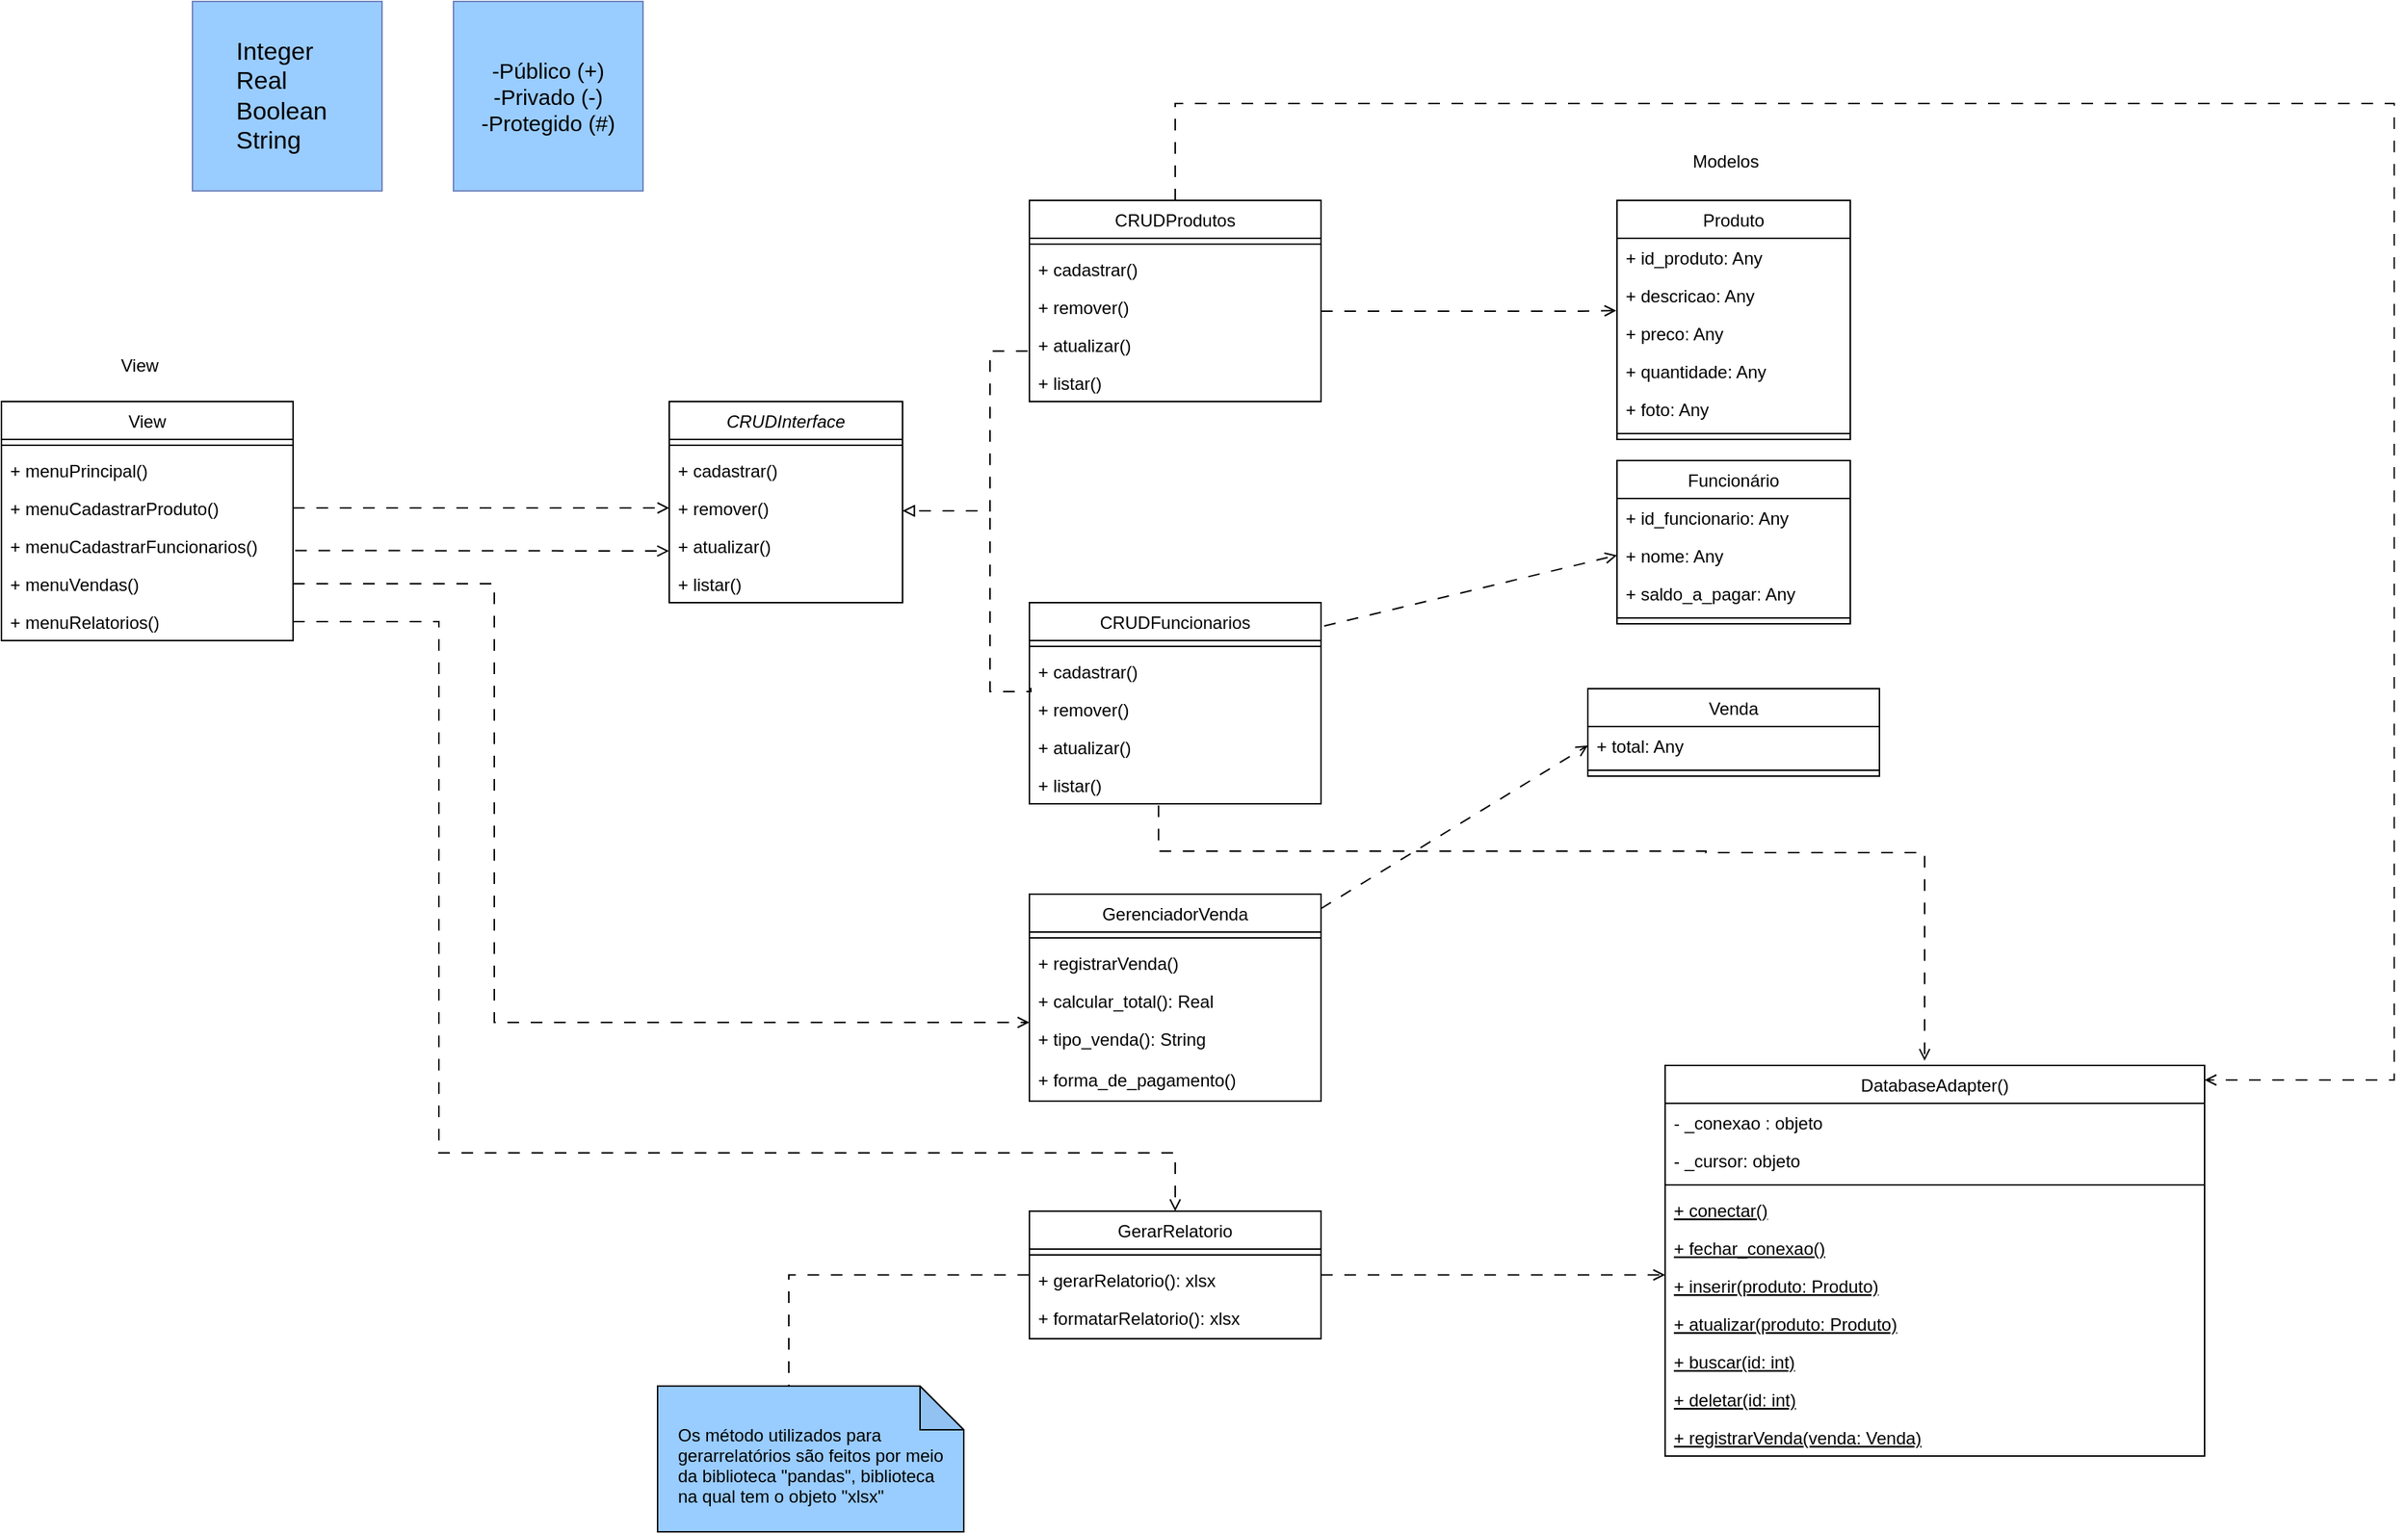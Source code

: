 <mxfile version="25.0.1">
  <diagram id="C5RBs43oDa-KdzZeNtuy" name="Page-1">
    <mxGraphModel dx="1214" dy="1476" grid="1" gridSize="10" guides="1" tooltips="1" connect="1" arrows="1" fold="1" page="1" pageScale="1" pageWidth="827" pageHeight="1169" background="#ffffff" math="0" shadow="0">
      <root>
        <mxCell id="WIyWlLk6GJQsqaUBKTNV-0" />
        <mxCell id="WIyWlLk6GJQsqaUBKTNV-1" parent="WIyWlLk6GJQsqaUBKTNV-0" />
        <mxCell id="_I3wtdHXXXUd3-tB5gvO-50" value="" style="whiteSpace=wrap;html=1;aspect=fixed;fillColor=#99CCFF;strokeColor=#6F83BE;" parent="WIyWlLk6GJQsqaUBKTNV-1" vertex="1">
          <mxGeometry x="2130" y="280" width="130" height="130" as="geometry" />
        </mxCell>
        <mxCell id="_I3wtdHXXXUd3-tB5gvO-51" value="&lt;font style=&quot;font-size: 17px;&quot;&gt;Integer&lt;/font&gt;&lt;div&gt;&lt;font style=&quot;font-size: 17px;&quot;&gt;Real&lt;/font&gt;&lt;/div&gt;&lt;div&gt;&lt;font style=&quot;font-size: 17px;&quot;&gt;Boolean&lt;/font&gt;&lt;/div&gt;&lt;div&gt;&lt;font style=&quot;font-size: 17px;&quot;&gt;String&lt;/font&gt;&lt;/div&gt;" style="text;html=1;align=left;verticalAlign=middle;whiteSpace=wrap;rounded=0;" parent="WIyWlLk6GJQsqaUBKTNV-1" vertex="1">
          <mxGeometry x="2157.5" y="315" width="75" height="60" as="geometry" />
        </mxCell>
        <mxCell id="_I3wtdHXXXUd3-tB5gvO-61" value="" style="whiteSpace=wrap;html=1;aspect=fixed;fillColor=#99CCFF;strokeColor=#6f83be;" parent="WIyWlLk6GJQsqaUBKTNV-1" vertex="1">
          <mxGeometry x="2309" y="280" width="130" height="130" as="geometry" />
        </mxCell>
        <mxCell id="_I3wtdHXXXUd3-tB5gvO-62" value="&lt;font style=&quot;font-size: 15px;&quot;&gt;-Público (+)&lt;br&gt;-Privado (-)&lt;br&gt;-Protegido (#)&lt;/font&gt;" style="text;html=1;align=center;verticalAlign=middle;whiteSpace=wrap;rounded=0;" parent="WIyWlLk6GJQsqaUBKTNV-1" vertex="1">
          <mxGeometry x="2327" y="305" width="94" height="80" as="geometry" />
        </mxCell>
        <mxCell id="zy6kFEmhI4igUQKufuiE-0" value="Produto" style="swimlane;fontStyle=0;align=center;verticalAlign=top;childLayout=stackLayout;horizontal=1;startSize=26;horizontalStack=0;resizeParent=1;resizeLast=0;collapsible=1;marginBottom=0;rounded=0;shadow=0;strokeWidth=1;" parent="WIyWlLk6GJQsqaUBKTNV-1" vertex="1">
          <mxGeometry x="3107" y="416.5" width="160" height="164" as="geometry">
            <mxRectangle x="130" y="380" width="160" height="26" as="alternateBounds" />
          </mxGeometry>
        </mxCell>
        <mxCell id="zy6kFEmhI4igUQKufuiE-1" value="+ id_produto: Any" style="text;align=left;verticalAlign=top;spacingLeft=4;spacingRight=4;overflow=hidden;rotatable=0;points=[[0,0.5],[1,0.5]];portConstraint=eastwest;" parent="zy6kFEmhI4igUQKufuiE-0" vertex="1">
          <mxGeometry y="26" width="160" height="26" as="geometry" />
        </mxCell>
        <mxCell id="zy6kFEmhI4igUQKufuiE-2" value="+ descricao: Any" style="text;align=left;verticalAlign=top;spacingLeft=4;spacingRight=4;overflow=hidden;rotatable=0;points=[[0,0.5],[1,0.5]];portConstraint=eastwest;" parent="zy6kFEmhI4igUQKufuiE-0" vertex="1">
          <mxGeometry y="52" width="160" height="26" as="geometry" />
        </mxCell>
        <mxCell id="zy6kFEmhI4igUQKufuiE-3" value="+ preco: Any" style="text;align=left;verticalAlign=top;spacingLeft=4;spacingRight=4;overflow=hidden;rotatable=0;points=[[0,0.5],[1,0.5]];portConstraint=eastwest;" parent="zy6kFEmhI4igUQKufuiE-0" vertex="1">
          <mxGeometry y="78" width="160" height="26" as="geometry" />
        </mxCell>
        <mxCell id="zy6kFEmhI4igUQKufuiE-4" value="+ quantidade: Any" style="text;align=left;verticalAlign=top;spacingLeft=4;spacingRight=4;overflow=hidden;rotatable=0;points=[[0,0.5],[1,0.5]];portConstraint=eastwest;" parent="zy6kFEmhI4igUQKufuiE-0" vertex="1">
          <mxGeometry y="104" width="160" height="26" as="geometry" />
        </mxCell>
        <mxCell id="S7cXJ_CDG3G3nZu9S1j7-13" value="+ foto: Any" style="text;align=left;verticalAlign=top;spacingLeft=4;spacingRight=4;overflow=hidden;rotatable=0;points=[[0,0.5],[1,0.5]];portConstraint=eastwest;" parent="zy6kFEmhI4igUQKufuiE-0" vertex="1">
          <mxGeometry y="130" width="160" height="26" as="geometry" />
        </mxCell>
        <mxCell id="zy6kFEmhI4igUQKufuiE-5" value="" style="line;html=1;strokeWidth=1;align=left;verticalAlign=middle;spacingTop=-1;spacingLeft=3;spacingRight=3;rotatable=0;labelPosition=right;points=[];portConstraint=eastwest;" parent="zy6kFEmhI4igUQKufuiE-0" vertex="1">
          <mxGeometry y="156" width="160" height="8" as="geometry" />
        </mxCell>
        <mxCell id="zy6kFEmhI4igUQKufuiE-6" value="Funcionário" style="swimlane;fontStyle=0;align=center;verticalAlign=top;childLayout=stackLayout;horizontal=1;startSize=26;horizontalStack=0;resizeParent=1;resizeLast=0;collapsible=1;marginBottom=0;rounded=0;shadow=0;strokeWidth=1;" parent="WIyWlLk6GJQsqaUBKTNV-1" vertex="1">
          <mxGeometry x="3107" y="595" width="160" height="112" as="geometry">
            <mxRectangle x="130" y="380" width="160" height="26" as="alternateBounds" />
          </mxGeometry>
        </mxCell>
        <mxCell id="zy6kFEmhI4igUQKufuiE-7" value="+ id_funcionario: Any" style="text;align=left;verticalAlign=top;spacingLeft=4;spacingRight=4;overflow=hidden;rotatable=0;points=[[0,0.5],[1,0.5]];portConstraint=eastwest;" parent="zy6kFEmhI4igUQKufuiE-6" vertex="1">
          <mxGeometry y="26" width="160" height="26" as="geometry" />
        </mxCell>
        <mxCell id="zy6kFEmhI4igUQKufuiE-8" value="+ nome: Any" style="text;align=left;verticalAlign=top;spacingLeft=4;spacingRight=4;overflow=hidden;rotatable=0;points=[[0,0.5],[1,0.5]];portConstraint=eastwest;" parent="zy6kFEmhI4igUQKufuiE-6" vertex="1">
          <mxGeometry y="52" width="160" height="26" as="geometry" />
        </mxCell>
        <mxCell id="zy6kFEmhI4igUQKufuiE-9" value="+ saldo_a_pagar: Any" style="text;align=left;verticalAlign=top;spacingLeft=4;spacingRight=4;overflow=hidden;rotatable=0;points=[[0,0.5],[1,0.5]];portConstraint=eastwest;" parent="zy6kFEmhI4igUQKufuiE-6" vertex="1">
          <mxGeometry y="78" width="160" height="26" as="geometry" />
        </mxCell>
        <mxCell id="zy6kFEmhI4igUQKufuiE-10" value="" style="line;html=1;strokeWidth=1;align=left;verticalAlign=middle;spacingTop=-1;spacingLeft=3;spacingRight=3;rotatable=0;labelPosition=right;points=[];portConstraint=eastwest;" parent="zy6kFEmhI4igUQKufuiE-6" vertex="1">
          <mxGeometry y="104" width="160" height="8" as="geometry" />
        </mxCell>
        <mxCell id="zy6kFEmhI4igUQKufuiE-11" value="View" style="swimlane;fontStyle=0;align=center;verticalAlign=top;childLayout=stackLayout;horizontal=1;startSize=26;horizontalStack=0;resizeParent=1;resizeLast=0;collapsible=1;marginBottom=0;rounded=0;shadow=0;strokeWidth=1;" parent="WIyWlLk6GJQsqaUBKTNV-1" vertex="1">
          <mxGeometry x="1999" y="554.5" width="200" height="164" as="geometry">
            <mxRectangle x="340" y="380" width="170" height="26" as="alternateBounds" />
          </mxGeometry>
        </mxCell>
        <mxCell id="zy6kFEmhI4igUQKufuiE-12" value="" style="line;html=1;strokeWidth=1;align=left;verticalAlign=middle;spacingTop=-1;spacingLeft=3;spacingRight=3;rotatable=0;labelPosition=right;points=[];portConstraint=eastwest;" parent="zy6kFEmhI4igUQKufuiE-11" vertex="1">
          <mxGeometry y="26" width="200" height="8" as="geometry" />
        </mxCell>
        <mxCell id="zy6kFEmhI4igUQKufuiE-13" value="+ menuPrincipal()" style="text;align=left;verticalAlign=top;spacingLeft=4;spacingRight=4;overflow=hidden;rotatable=0;points=[[0,0.5],[1,0.5]];portConstraint=eastwest;" parent="zy6kFEmhI4igUQKufuiE-11" vertex="1">
          <mxGeometry y="34" width="200" height="26" as="geometry" />
        </mxCell>
        <mxCell id="zy6kFEmhI4igUQKufuiE-14" value="+ menuCadastrarProduto()" style="text;align=left;verticalAlign=top;spacingLeft=4;spacingRight=4;overflow=hidden;rotatable=0;points=[[0,0.5],[1,0.5]];portConstraint=eastwest;" parent="zy6kFEmhI4igUQKufuiE-11" vertex="1">
          <mxGeometry y="60" width="200" height="26" as="geometry" />
        </mxCell>
        <mxCell id="S7cXJ_CDG3G3nZu9S1j7-0" value="+ menuCadastrarFuncionarios()" style="text;align=left;verticalAlign=top;spacingLeft=4;spacingRight=4;overflow=hidden;rotatable=0;points=[[0,0.5],[1,0.5]];portConstraint=eastwest;" parent="zy6kFEmhI4igUQKufuiE-11" vertex="1">
          <mxGeometry y="86" width="200" height="26" as="geometry" />
        </mxCell>
        <mxCell id="zy6kFEmhI4igUQKufuiE-15" value="+ menuVendas()" style="text;align=left;verticalAlign=top;spacingLeft=4;spacingRight=4;overflow=hidden;rotatable=0;points=[[0,0.5],[1,0.5]];portConstraint=eastwest;" parent="zy6kFEmhI4igUQKufuiE-11" vertex="1">
          <mxGeometry y="112" width="200" height="26" as="geometry" />
        </mxCell>
        <mxCell id="zy6kFEmhI4igUQKufuiE-16" value="+ menuRelatorios()" style="text;align=left;verticalAlign=top;spacingLeft=4;spacingRight=4;overflow=hidden;rotatable=0;points=[[0,0.5],[1,0.5]];portConstraint=eastwest;" parent="zy6kFEmhI4igUQKufuiE-11" vertex="1">
          <mxGeometry y="138" width="200" height="26" as="geometry" />
        </mxCell>
        <mxCell id="zy6kFEmhI4igUQKufuiE-17" value="DatabaseAdapter()" style="swimlane;fontStyle=0;align=center;verticalAlign=top;childLayout=stackLayout;horizontal=1;startSize=26;horizontalStack=0;resizeParent=1;resizeLast=0;collapsible=1;marginBottom=0;rounded=0;shadow=0;strokeWidth=1;" parent="WIyWlLk6GJQsqaUBKTNV-1" vertex="1">
          <mxGeometry x="3140" y="1010" width="370" height="268" as="geometry">
            <mxRectangle x="3700" y="822.5" width="160" height="26" as="alternateBounds" />
          </mxGeometry>
        </mxCell>
        <mxCell id="zy6kFEmhI4igUQKufuiE-18" value="- _conexao : objeto" style="text;align=left;verticalAlign=top;spacingLeft=4;spacingRight=4;overflow=hidden;rotatable=0;points=[[0,0.5],[1,0.5]];portConstraint=eastwest;" parent="zy6kFEmhI4igUQKufuiE-17" vertex="1">
          <mxGeometry y="26" width="370" height="26" as="geometry" />
        </mxCell>
        <mxCell id="zy6kFEmhI4igUQKufuiE-19" value="- _cursor: objeto" style="text;align=left;verticalAlign=top;spacingLeft=4;spacingRight=4;overflow=hidden;rotatable=0;points=[[0,0.5],[1,0.5]];portConstraint=eastwest;" parent="zy6kFEmhI4igUQKufuiE-17" vertex="1">
          <mxGeometry y="52" width="370" height="26" as="geometry" />
        </mxCell>
        <mxCell id="zy6kFEmhI4igUQKufuiE-20" value="" style="line;html=1;strokeWidth=1;align=left;verticalAlign=middle;spacingTop=-1;spacingLeft=3;spacingRight=3;rotatable=0;labelPosition=right;points=[];portConstraint=eastwest;" parent="zy6kFEmhI4igUQKufuiE-17" vertex="1">
          <mxGeometry y="78" width="370" height="8" as="geometry" />
        </mxCell>
        <mxCell id="zy6kFEmhI4igUQKufuiE-21" value="+ conectar()" style="text;align=left;verticalAlign=top;spacingLeft=4;spacingRight=4;overflow=hidden;rotatable=0;points=[[0,0.5],[1,0.5]];portConstraint=eastwest;fontStyle=4" parent="zy6kFEmhI4igUQKufuiE-17" vertex="1">
          <mxGeometry y="86" width="370" height="26" as="geometry" />
        </mxCell>
        <mxCell id="zy6kFEmhI4igUQKufuiE-22" value="+ fechar_conexao()" style="text;align=left;verticalAlign=top;spacingLeft=4;spacingRight=4;overflow=hidden;rotatable=0;points=[[0,0.5],[1,0.5]];portConstraint=eastwest;fontStyle=4" parent="zy6kFEmhI4igUQKufuiE-17" vertex="1">
          <mxGeometry y="112" width="370" height="26" as="geometry" />
        </mxCell>
        <mxCell id="zy6kFEmhI4igUQKufuiE-23" value="+ inserir(produto: Produto)" style="text;align=left;verticalAlign=top;spacingLeft=4;spacingRight=4;overflow=hidden;rotatable=0;points=[[0,0.5],[1,0.5]];portConstraint=eastwest;fontStyle=4" parent="zy6kFEmhI4igUQKufuiE-17" vertex="1">
          <mxGeometry y="138" width="370" height="26" as="geometry" />
        </mxCell>
        <mxCell id="zy6kFEmhI4igUQKufuiE-24" value="+ atualizar(produto: Produto)" style="text;align=left;verticalAlign=top;spacingLeft=4;spacingRight=4;overflow=hidden;rotatable=0;points=[[0,0.5],[1,0.5]];portConstraint=eastwest;fontStyle=4" parent="zy6kFEmhI4igUQKufuiE-17" vertex="1">
          <mxGeometry y="164" width="370" height="26" as="geometry" />
        </mxCell>
        <mxCell id="zy6kFEmhI4igUQKufuiE-25" value="+ buscar(id: int)" style="text;align=left;verticalAlign=top;spacingLeft=4;spacingRight=4;overflow=hidden;rotatable=0;points=[[0,0.5],[1,0.5]];portConstraint=eastwest;fontStyle=4" parent="zy6kFEmhI4igUQKufuiE-17" vertex="1">
          <mxGeometry y="190" width="370" height="26" as="geometry" />
        </mxCell>
        <mxCell id="zy6kFEmhI4igUQKufuiE-26" value="+ deletar(id: int)" style="text;align=left;verticalAlign=top;spacingLeft=4;spacingRight=4;overflow=hidden;rotatable=0;points=[[0,0.5],[1,0.5]];portConstraint=eastwest;fontStyle=4" parent="zy6kFEmhI4igUQKufuiE-17" vertex="1">
          <mxGeometry y="216" width="370" height="26" as="geometry" />
        </mxCell>
        <mxCell id="zy6kFEmhI4igUQKufuiE-27" value="+ registrarVenda(venda: Venda)" style="text;align=left;verticalAlign=top;spacingLeft=4;spacingRight=4;overflow=hidden;rotatable=0;points=[[0,0.5],[1,0.5]];portConstraint=eastwest;fontStyle=4" parent="zy6kFEmhI4igUQKufuiE-17" vertex="1">
          <mxGeometry y="242" width="370" height="26" as="geometry" />
        </mxCell>
        <mxCell id="zy6kFEmhI4igUQKufuiE-28" value="CRUDInterface" style="swimlane;fontStyle=2;align=center;verticalAlign=top;childLayout=stackLayout;horizontal=1;startSize=26;horizontalStack=0;resizeParent=1;resizeLast=0;collapsible=1;marginBottom=0;rounded=0;shadow=0;strokeWidth=1;" parent="WIyWlLk6GJQsqaUBKTNV-1" vertex="1">
          <mxGeometry x="2457" y="554.5" width="160" height="138" as="geometry">
            <mxRectangle x="130" y="380" width="160" height="26" as="alternateBounds" />
          </mxGeometry>
        </mxCell>
        <mxCell id="zy6kFEmhI4igUQKufuiE-29" value="" style="line;html=1;strokeWidth=1;align=left;verticalAlign=middle;spacingTop=-1;spacingLeft=3;spacingRight=3;rotatable=0;labelPosition=right;points=[];portConstraint=eastwest;" parent="zy6kFEmhI4igUQKufuiE-28" vertex="1">
          <mxGeometry y="26" width="160" height="8" as="geometry" />
        </mxCell>
        <mxCell id="zy6kFEmhI4igUQKufuiE-30" value="+ cadastrar()" style="text;align=left;verticalAlign=top;spacingLeft=4;spacingRight=4;overflow=hidden;rotatable=0;points=[[0,0.5],[1,0.5]];portConstraint=eastwest;" parent="zy6kFEmhI4igUQKufuiE-28" vertex="1">
          <mxGeometry y="34" width="160" height="26" as="geometry" />
        </mxCell>
        <mxCell id="zy6kFEmhI4igUQKufuiE-31" value="+ remover()" style="text;align=left;verticalAlign=top;spacingLeft=4;spacingRight=4;overflow=hidden;rotatable=0;points=[[0,0.5],[1,0.5]];portConstraint=eastwest;" parent="zy6kFEmhI4igUQKufuiE-28" vertex="1">
          <mxGeometry y="60" width="160" height="26" as="geometry" />
        </mxCell>
        <mxCell id="zy6kFEmhI4igUQKufuiE-32" value="+ atualizar()" style="text;align=left;verticalAlign=top;spacingLeft=4;spacingRight=4;overflow=hidden;rotatable=0;points=[[0,0.5],[1,0.5]];portConstraint=eastwest;" parent="zy6kFEmhI4igUQKufuiE-28" vertex="1">
          <mxGeometry y="86" width="160" height="26" as="geometry" />
        </mxCell>
        <mxCell id="zy6kFEmhI4igUQKufuiE-33" value="+ listar()" style="text;align=left;verticalAlign=top;spacingLeft=4;spacingRight=4;overflow=hidden;rotatable=0;points=[[0,0.5],[1,0.5]];portConstraint=eastwest;" parent="zy6kFEmhI4igUQKufuiE-28" vertex="1">
          <mxGeometry y="112" width="160" height="26" as="geometry" />
        </mxCell>
        <mxCell id="zy6kFEmhI4igUQKufuiE-34" value="" style="endArrow=block;html=1;rounded=0;dashed=1;endFill=0;dashPattern=8 8;edgeStyle=orthogonalEdgeStyle;entryX=1;entryY=0.577;entryDx=0;entryDy=0;entryPerimeter=0;exitX=-0.006;exitY=0.668;exitDx=0;exitDy=0;exitPerimeter=0;" parent="WIyWlLk6GJQsqaUBKTNV-1" source="zy6kFEmhI4igUQKufuiE-44" target="zy6kFEmhI4igUQKufuiE-31" edge="1">
          <mxGeometry width="50" height="50" relative="1" as="geometry">
            <mxPoint x="2697" y="520.5" as="sourcePoint" />
            <mxPoint x="2657" y="629.5" as="targetPoint" />
            <Array as="points">
              <mxPoint x="2677" y="519.5" />
              <mxPoint x="2677" y="629.5" />
            </Array>
          </mxGeometry>
        </mxCell>
        <mxCell id="zy6kFEmhI4igUQKufuiE-35" value="Venda" style="swimlane;fontStyle=0;align=center;verticalAlign=top;childLayout=stackLayout;horizontal=1;startSize=26;horizontalStack=0;resizeParent=1;resizeLast=0;collapsible=1;marginBottom=0;rounded=0;shadow=0;strokeWidth=1;" parent="WIyWlLk6GJQsqaUBKTNV-1" vertex="1">
          <mxGeometry x="3087" y="751.5" width="200" height="60" as="geometry">
            <mxRectangle x="130" y="380" width="160" height="26" as="alternateBounds" />
          </mxGeometry>
        </mxCell>
        <mxCell id="zy6kFEmhI4igUQKufuiE-36" value="+ total: Any" style="text;align=left;verticalAlign=top;spacingLeft=4;spacingRight=4;overflow=hidden;rotatable=0;points=[[0,0.5],[1,0.5]];portConstraint=eastwest;" parent="zy6kFEmhI4igUQKufuiE-35" vertex="1">
          <mxGeometry y="26" width="200" height="26" as="geometry" />
        </mxCell>
        <mxCell id="zy6kFEmhI4igUQKufuiE-37" value="" style="line;html=1;strokeWidth=1;align=left;verticalAlign=middle;spacingTop=-1;spacingLeft=3;spacingRight=3;rotatable=0;labelPosition=right;points=[];portConstraint=eastwest;" parent="zy6kFEmhI4igUQKufuiE-35" vertex="1">
          <mxGeometry y="52" width="200" height="8" as="geometry" />
        </mxCell>
        <mxCell id="zy6kFEmhI4igUQKufuiE-38" value="View" style="text;html=1;align=left;verticalAlign=middle;whiteSpace=wrap;rounded=0;" parent="WIyWlLk6GJQsqaUBKTNV-1" vertex="1">
          <mxGeometry x="2079" y="499.5" width="60" height="60" as="geometry" />
        </mxCell>
        <mxCell id="zy6kFEmhI4igUQKufuiE-39" value="Modelos" style="text;html=1;align=left;verticalAlign=middle;whiteSpace=wrap;rounded=0;" parent="WIyWlLk6GJQsqaUBKTNV-1" vertex="1">
          <mxGeometry x="3157" y="360" width="60" height="60" as="geometry" />
        </mxCell>
        <mxCell id="S7cXJ_CDG3G3nZu9S1j7-7" style="edgeStyle=orthogonalEdgeStyle;rounded=0;orthogonalLoop=1;jettySize=auto;html=1;exitX=0.5;exitY=0;exitDx=0;exitDy=0;startArrow=none;startFill=0;dashed=1;dashPattern=8 8;endArrow=open;endFill=0;" parent="WIyWlLk6GJQsqaUBKTNV-1" source="zy6kFEmhI4igUQKufuiE-40" target="zy6kFEmhI4igUQKufuiE-17" edge="1">
          <mxGeometry relative="1" as="geometry">
            <mxPoint x="3490" y="990" as="targetPoint" />
            <Array as="points">
              <mxPoint x="2804" y="350" />
              <mxPoint x="3640" y="350" />
              <mxPoint x="3640" y="1020" />
            </Array>
          </mxGeometry>
        </mxCell>
        <mxCell id="zy6kFEmhI4igUQKufuiE-40" value="CRUDProdutos" style="swimlane;fontStyle=0;align=center;verticalAlign=top;childLayout=stackLayout;horizontal=1;startSize=26;horizontalStack=0;resizeParent=1;resizeLast=0;collapsible=1;marginBottom=0;rounded=0;shadow=0;strokeWidth=1;" parent="WIyWlLk6GJQsqaUBKTNV-1" vertex="1">
          <mxGeometry x="2704" y="416.5" width="200" height="138" as="geometry">
            <mxRectangle x="130" y="380" width="160" height="26" as="alternateBounds" />
          </mxGeometry>
        </mxCell>
        <mxCell id="zy6kFEmhI4igUQKufuiE-41" value="" style="line;html=1;strokeWidth=1;align=left;verticalAlign=middle;spacingTop=-1;spacingLeft=3;spacingRight=3;rotatable=0;labelPosition=right;points=[];portConstraint=eastwest;" parent="zy6kFEmhI4igUQKufuiE-40" vertex="1">
          <mxGeometry y="26" width="200" height="8" as="geometry" />
        </mxCell>
        <mxCell id="zy6kFEmhI4igUQKufuiE-42" value="+ cadastrar()" style="text;align=left;verticalAlign=top;spacingLeft=4;spacingRight=4;overflow=hidden;rotatable=0;points=[[0,0.5],[1,0.5]];portConstraint=eastwest;" parent="zy6kFEmhI4igUQKufuiE-40" vertex="1">
          <mxGeometry y="34" width="200" height="26" as="geometry" />
        </mxCell>
        <mxCell id="zy6kFEmhI4igUQKufuiE-43" value="+ remover()" style="text;align=left;verticalAlign=top;spacingLeft=4;spacingRight=4;overflow=hidden;rotatable=0;points=[[0,0.5],[1,0.5]];portConstraint=eastwest;" parent="zy6kFEmhI4igUQKufuiE-40" vertex="1">
          <mxGeometry y="60" width="200" height="26" as="geometry" />
        </mxCell>
        <mxCell id="zy6kFEmhI4igUQKufuiE-44" value="+ atualizar()" style="text;align=left;verticalAlign=top;spacingLeft=4;spacingRight=4;overflow=hidden;rotatable=0;points=[[0,0.5],[1,0.5]];portConstraint=eastwest;" parent="zy6kFEmhI4igUQKufuiE-40" vertex="1">
          <mxGeometry y="86" width="200" height="26" as="geometry" />
        </mxCell>
        <mxCell id="zy6kFEmhI4igUQKufuiE-45" value="+ listar()" style="text;align=left;verticalAlign=top;spacingLeft=4;spacingRight=4;overflow=hidden;rotatable=0;points=[[0,0.5],[1,0.5]];portConstraint=eastwest;" parent="zy6kFEmhI4igUQKufuiE-40" vertex="1">
          <mxGeometry y="112" width="200" height="26" as="geometry" />
        </mxCell>
        <mxCell id="zy6kFEmhI4igUQKufuiE-46" value="CRUDFuncionarios" style="swimlane;fontStyle=0;align=center;verticalAlign=top;childLayout=stackLayout;horizontal=1;startSize=26;horizontalStack=0;resizeParent=1;resizeLast=0;collapsible=1;marginBottom=0;rounded=0;shadow=0;strokeWidth=1;" parent="WIyWlLk6GJQsqaUBKTNV-1" vertex="1">
          <mxGeometry x="2704" y="692.5" width="200" height="138" as="geometry">
            <mxRectangle x="130" y="380" width="160" height="26" as="alternateBounds" />
          </mxGeometry>
        </mxCell>
        <mxCell id="zy6kFEmhI4igUQKufuiE-47" value="" style="line;html=1;strokeWidth=1;align=left;verticalAlign=middle;spacingTop=-1;spacingLeft=3;spacingRight=3;rotatable=0;labelPosition=right;points=[];portConstraint=eastwest;" parent="zy6kFEmhI4igUQKufuiE-46" vertex="1">
          <mxGeometry y="26" width="200" height="8" as="geometry" />
        </mxCell>
        <mxCell id="zy6kFEmhI4igUQKufuiE-48" value="+ cadastrar()" style="text;align=left;verticalAlign=top;spacingLeft=4;spacingRight=4;overflow=hidden;rotatable=0;points=[[0,0.5],[1,0.5]];portConstraint=eastwest;" parent="zy6kFEmhI4igUQKufuiE-46" vertex="1">
          <mxGeometry y="34" width="200" height="26" as="geometry" />
        </mxCell>
        <mxCell id="zy6kFEmhI4igUQKufuiE-49" value="+ remover()" style="text;align=left;verticalAlign=top;spacingLeft=4;spacingRight=4;overflow=hidden;rotatable=0;points=[[0,0.5],[1,0.5]];portConstraint=eastwest;" parent="zy6kFEmhI4igUQKufuiE-46" vertex="1">
          <mxGeometry y="60" width="200" height="26" as="geometry" />
        </mxCell>
        <mxCell id="zy6kFEmhI4igUQKufuiE-50" value="+ atualizar()" style="text;align=left;verticalAlign=top;spacingLeft=4;spacingRight=4;overflow=hidden;rotatable=0;points=[[0,0.5],[1,0.5]];portConstraint=eastwest;" parent="zy6kFEmhI4igUQKufuiE-46" vertex="1">
          <mxGeometry y="86" width="200" height="26" as="geometry" />
        </mxCell>
        <mxCell id="zy6kFEmhI4igUQKufuiE-51" value="+ listar()" style="text;align=left;verticalAlign=top;spacingLeft=4;spacingRight=4;overflow=hidden;rotatable=0;points=[[0,0.5],[1,0.5]];portConstraint=eastwest;" parent="zy6kFEmhI4igUQKufuiE-46" vertex="1">
          <mxGeometry y="112" width="200" height="26" as="geometry" />
        </mxCell>
        <mxCell id="zy6kFEmhI4igUQKufuiE-52" value="GerarRelatorio" style="swimlane;fontStyle=0;align=center;verticalAlign=top;childLayout=stackLayout;horizontal=1;startSize=26;horizontalStack=0;resizeParent=1;resizeLast=0;collapsible=1;marginBottom=0;rounded=0;shadow=0;strokeWidth=1;" parent="WIyWlLk6GJQsqaUBKTNV-1" vertex="1">
          <mxGeometry x="2704" y="1110" width="200" height="87.5" as="geometry">
            <mxRectangle x="130" y="380" width="160" height="26" as="alternateBounds" />
          </mxGeometry>
        </mxCell>
        <mxCell id="zy6kFEmhI4igUQKufuiE-53" value="" style="line;html=1;strokeWidth=1;align=left;verticalAlign=middle;spacingTop=-1;spacingLeft=3;spacingRight=3;rotatable=0;labelPosition=right;points=[];portConstraint=eastwest;" parent="zy6kFEmhI4igUQKufuiE-52" vertex="1">
          <mxGeometry y="26" width="200" height="8" as="geometry" />
        </mxCell>
        <mxCell id="zy6kFEmhI4igUQKufuiE-54" value="+ gerarRelatorio(): xlsx" style="text;align=left;verticalAlign=top;spacingLeft=4;spacingRight=4;overflow=hidden;rotatable=0;points=[[0,0.5],[1,0.5]];portConstraint=eastwest;" parent="zy6kFEmhI4igUQKufuiE-52" vertex="1">
          <mxGeometry y="34" width="200" height="26" as="geometry" />
        </mxCell>
        <mxCell id="zy6kFEmhI4igUQKufuiE-56" value="+ formatarRelatorio(): xlsx" style="text;align=left;verticalAlign=top;spacingLeft=4;spacingRight=4;overflow=hidden;rotatable=0;points=[[0,0.5],[1,0.5]];portConstraint=eastwest;" parent="zy6kFEmhI4igUQKufuiE-52" vertex="1">
          <mxGeometry y="60" width="200" height="26" as="geometry" />
        </mxCell>
        <mxCell id="S7cXJ_CDG3G3nZu9S1j7-9" style="rounded=0;orthogonalLoop=1;jettySize=auto;html=1;entryX=0;entryY=0.5;entryDx=0;entryDy=0;dashed=1;dashPattern=8 8;endArrow=open;endFill=0;" parent="WIyWlLk6GJQsqaUBKTNV-1" source="zy6kFEmhI4igUQKufuiE-57" target="zy6kFEmhI4igUQKufuiE-36" edge="1">
          <mxGeometry relative="1" as="geometry" />
        </mxCell>
        <mxCell id="zy6kFEmhI4igUQKufuiE-57" value="GerenciadorVenda" style="swimlane;fontStyle=0;align=center;verticalAlign=top;childLayout=stackLayout;horizontal=1;startSize=26;horizontalStack=0;resizeParent=1;resizeLast=0;collapsible=1;marginBottom=0;rounded=0;shadow=0;strokeWidth=1;" parent="WIyWlLk6GJQsqaUBKTNV-1" vertex="1">
          <mxGeometry x="2704" y="892.5" width="200" height="142" as="geometry">
            <mxRectangle x="130" y="380" width="160" height="26" as="alternateBounds" />
          </mxGeometry>
        </mxCell>
        <mxCell id="zy6kFEmhI4igUQKufuiE-58" value="" style="line;html=1;strokeWidth=1;align=left;verticalAlign=middle;spacingTop=-1;spacingLeft=3;spacingRight=3;rotatable=0;labelPosition=right;points=[];portConstraint=eastwest;" parent="zy6kFEmhI4igUQKufuiE-57" vertex="1">
          <mxGeometry y="26" width="200" height="8" as="geometry" />
        </mxCell>
        <mxCell id="zy6kFEmhI4igUQKufuiE-59" value="+ registrarVenda()" style="text;align=left;verticalAlign=top;spacingLeft=4;spacingRight=4;overflow=hidden;rotatable=0;points=[[0,0.5],[1,0.5]];portConstraint=eastwest;" parent="zy6kFEmhI4igUQKufuiE-57" vertex="1">
          <mxGeometry y="34" width="200" height="26" as="geometry" />
        </mxCell>
        <mxCell id="zy6kFEmhI4igUQKufuiE-60" value="+ calcular_total(): Real" style="text;align=left;verticalAlign=top;spacingLeft=4;spacingRight=4;overflow=hidden;rotatable=0;points=[[0,0.5],[1,0.5]];portConstraint=eastwest;" parent="zy6kFEmhI4igUQKufuiE-57" vertex="1">
          <mxGeometry y="60" width="200" height="26" as="geometry" />
        </mxCell>
        <mxCell id="zy6kFEmhI4igUQKufuiE-61" value="+ tipo_venda(): String" style="text;align=left;verticalAlign=top;spacingLeft=4;spacingRight=4;overflow=hidden;rotatable=0;points=[[0,0.5],[1,0.5]];portConstraint=eastwest;" parent="zy6kFEmhI4igUQKufuiE-57" vertex="1">
          <mxGeometry y="86" width="200" height="28" as="geometry" />
        </mxCell>
        <mxCell id="zy6kFEmhI4igUQKufuiE-62" value="+ forma_de_pagamento()" style="text;align=left;verticalAlign=top;spacingLeft=4;spacingRight=4;overflow=hidden;rotatable=0;points=[[0,0.5],[1,0.5]];portConstraint=eastwest;" parent="zy6kFEmhI4igUQKufuiE-57" vertex="1">
          <mxGeometry y="114" width="200" height="28" as="geometry" />
        </mxCell>
        <mxCell id="zy6kFEmhI4igUQKufuiE-63" value="" style="endArrow=open;html=1;rounded=0;dashed=1;endFill=0;dashPattern=8 8;edgeStyle=orthogonalEdgeStyle;entryX=0;entryY=0.5;entryDx=0;entryDy=0;exitX=1;exitY=0.5;exitDx=0;exitDy=0;" parent="WIyWlLk6GJQsqaUBKTNV-1" source="zy6kFEmhI4igUQKufuiE-14" target="zy6kFEmhI4igUQKufuiE-31" edge="1">
          <mxGeometry width="50" height="50" relative="1" as="geometry">
            <mxPoint x="2197" y="632.5" as="sourcePoint" />
            <mxPoint x="2447" y="632.5" as="targetPoint" />
            <Array as="points" />
          </mxGeometry>
        </mxCell>
        <mxCell id="zy6kFEmhI4igUQKufuiE-66" value="" style="endArrow=none;html=1;rounded=0;dashed=1;endFill=0;dashPattern=8 8;edgeStyle=orthogonalEdgeStyle;exitX=0;exitY=0.036;exitDx=0;exitDy=0;exitPerimeter=0;" parent="WIyWlLk6GJQsqaUBKTNV-1" source="zy6kFEmhI4igUQKufuiE-49" edge="1">
          <mxGeometry width="50" height="50" relative="1" as="geometry">
            <mxPoint x="2707" y="530.5" as="sourcePoint" />
            <mxPoint x="2677" y="632.5" as="targetPoint" />
            <Array as="points">
              <mxPoint x="2704" y="751.5" />
              <mxPoint x="2705" y="751.5" />
              <mxPoint x="2705" y="753.5" />
              <mxPoint x="2677" y="753.5" />
            </Array>
          </mxGeometry>
        </mxCell>
        <mxCell id="zy6kFEmhI4igUQKufuiE-67" value="" style="endArrow=open;html=1;rounded=0;dashed=1;endFill=0;dashPattern=8 8;edgeStyle=orthogonalEdgeStyle;entryX=0.002;entryY=0.169;entryDx=0;entryDy=0;entryPerimeter=0;exitX=1;exitY=0.5;exitDx=0;exitDy=0;" parent="WIyWlLk6GJQsqaUBKTNV-1" source="zy6kFEmhI4igUQKufuiE-15" edge="1">
          <mxGeometry width="50" height="50" relative="1" as="geometry">
            <mxPoint x="2337" y="782.5" as="sourcePoint" />
            <mxPoint x="2704" y="980.5" as="targetPoint" />
            <Array as="points">
              <mxPoint x="2337" y="680" />
              <mxPoint x="2337" y="981" />
            </Array>
          </mxGeometry>
        </mxCell>
        <mxCell id="zy6kFEmhI4igUQKufuiE-68" value="" style="endArrow=open;html=1;rounded=0;dashed=1;endFill=0;dashPattern=8 8;edgeStyle=orthogonalEdgeStyle;entryX=0.5;entryY=0;entryDx=0;entryDy=0;exitX=1;exitY=0.5;exitDx=0;exitDy=0;" parent="WIyWlLk6GJQsqaUBKTNV-1" source="zy6kFEmhI4igUQKufuiE-16" target="zy6kFEmhI4igUQKufuiE-52" edge="1">
          <mxGeometry width="50" height="50" relative="1" as="geometry">
            <mxPoint x="2337" y="962.5" as="sourcePoint" />
            <mxPoint x="2704" y="1160.5" as="targetPoint" />
            <Array as="points">
              <mxPoint x="2299" y="706" />
              <mxPoint x="2299" y="1070" />
              <mxPoint x="2804" y="1070" />
            </Array>
          </mxGeometry>
        </mxCell>
        <mxCell id="zy6kFEmhI4igUQKufuiE-69" value="" style="endArrow=open;html=1;rounded=0;dashed=1;endFill=0;dashPattern=8 8;exitX=0.443;exitY=1.043;exitDx=0;exitDy=0;edgeStyle=orthogonalEdgeStyle;exitPerimeter=0;entryX=0.481;entryY=-0.012;entryDx=0;entryDy=0;entryPerimeter=0;" parent="WIyWlLk6GJQsqaUBKTNV-1" source="zy6kFEmhI4igUQKufuiE-51" target="zy6kFEmhI4igUQKufuiE-17" edge="1">
          <mxGeometry width="50" height="50" relative="1" as="geometry">
            <mxPoint x="2837" y="862.5" as="sourcePoint" />
            <mxPoint x="3440" y="980" as="targetPoint" />
            <Array as="points">
              <mxPoint x="2793" y="863" />
              <mxPoint x="3168" y="863" />
              <mxPoint x="3168" y="864" />
              <mxPoint x="3318" y="864" />
            </Array>
          </mxGeometry>
        </mxCell>
        <mxCell id="zy6kFEmhI4igUQKufuiE-72" value="" style="endArrow=open;html=1;rounded=0;dashed=1;endFill=0;dashPattern=8 8;exitX=1.014;exitY=-0.064;exitDx=0;exitDy=0;edgeStyle=orthogonalEdgeStyle;exitPerimeter=0;entryX=-0.003;entryY=0.908;entryDx=0;entryDy=0;entryPerimeter=0;" parent="WIyWlLk6GJQsqaUBKTNV-1" target="zy6kFEmhI4igUQKufuiE-2" edge="1">
          <mxGeometry width="50" height="50" relative="1" as="geometry">
            <mxPoint x="2904" y="492.48" as="sourcePoint" />
            <mxPoint x="3083" y="324.48" as="targetPoint" />
            <Array as="points">
              <mxPoint x="3083" y="493" />
            </Array>
          </mxGeometry>
        </mxCell>
        <mxCell id="yJGENQ4uV77fl9Y-lZtx-8" value="" style="endArrow=none;html=1;rounded=0;dashed=1;endFill=0;dashPattern=8 8;edgeStyle=orthogonalEdgeStyle;exitX=-0.001;exitY=0.376;exitDx=0;exitDy=0;exitPerimeter=0;entryX=0.442;entryY=-0.005;entryDx=0;entryDy=0;entryPerimeter=0;" parent="WIyWlLk6GJQsqaUBKTNV-1" source="zy6kFEmhI4igUQKufuiE-54" target="yJGENQ4uV77fl9Y-lZtx-11" edge="1">
          <mxGeometry width="50" height="50" relative="1" as="geometry">
            <mxPoint x="3359.0" y="920" as="sourcePoint" />
            <mxPoint x="2629" y="1250" as="targetPoint" />
            <Array as="points">
              <mxPoint x="2539" y="1154" />
              <mxPoint x="2539" y="1320" />
            </Array>
          </mxGeometry>
        </mxCell>
        <mxCell id="yJGENQ4uV77fl9Y-lZtx-9" value="" style="endArrow=open;html=1;rounded=0;dashed=1;endFill=0;dashPattern=8 8;edgeStyle=orthogonalEdgeStyle;" parent="WIyWlLk6GJQsqaUBKTNV-1" source="zy6kFEmhI4igUQKufuiE-52" target="zy6kFEmhI4igUQKufuiE-17" edge="1">
          <mxGeometry width="50" height="50" relative="1" as="geometry">
            <mxPoint x="2914" y="1180" as="sourcePoint" />
            <mxPoint x="3189.0" y="981.0" as="targetPoint" />
            <Array as="points">
              <mxPoint x="3159" y="1170" />
              <mxPoint x="3159" y="1170" />
            </Array>
          </mxGeometry>
        </mxCell>
        <mxCell id="yJGENQ4uV77fl9Y-lZtx-11" value="" style="shape=note;whiteSpace=wrap;html=1;backgroundOutline=1;darkOpacity=0.05;fillColor=#99CCFF;" parent="WIyWlLk6GJQsqaUBKTNV-1" vertex="1">
          <mxGeometry x="2449" y="1230" width="210" height="100" as="geometry" />
        </mxCell>
        <mxCell id="S7cXJ_CDG3G3nZu9S1j7-1" value="Os método utilizados para &#xa;gerarrelatórios são feitos por meio&#xa;da biblioteca &quot;pandas&quot;, biblioteca &#xa;na qual tem o objeto &quot;xlsx&quot;" style="text;align=left;verticalAlign=top;spacingLeft=4;spacingRight=4;overflow=hidden;rotatable=0;points=[[0,0.5],[1,0.5]];portConstraint=eastwest;fontSize=12;" parent="WIyWlLk6GJQsqaUBKTNV-1" vertex="1">
          <mxGeometry x="2457" y="1250" width="193" height="70" as="geometry" />
        </mxCell>
        <mxCell id="S7cXJ_CDG3G3nZu9S1j7-8" style="rounded=0;orthogonalLoop=1;jettySize=auto;html=1;entryX=0;entryY=0.5;entryDx=0;entryDy=0;exitX=1.011;exitY=0.116;exitDx=0;exitDy=0;exitPerimeter=0;endArrow=open;endFill=0;dashed=1;dashPattern=8 8;" parent="WIyWlLk6GJQsqaUBKTNV-1" source="zy6kFEmhI4igUQKufuiE-46" target="zy6kFEmhI4igUQKufuiE-8" edge="1">
          <mxGeometry relative="1" as="geometry" />
        </mxCell>
        <mxCell id="S7cXJ_CDG3G3nZu9S1j7-10" value="" style="endArrow=open;html=1;rounded=0;dashed=1;endFill=0;dashPattern=8 8;edgeStyle=orthogonalEdgeStyle;entryX=-0.001;entryY=0.636;entryDx=0;entryDy=0;exitX=1.007;exitY=0.623;exitDx=0;exitDy=0;exitPerimeter=0;entryPerimeter=0;" parent="WIyWlLk6GJQsqaUBKTNV-1" source="S7cXJ_CDG3G3nZu9S1j7-0" target="zy6kFEmhI4igUQKufuiE-32" edge="1">
          <mxGeometry width="50" height="50" relative="1" as="geometry">
            <mxPoint x="2207" y="642.5" as="sourcePoint" />
            <mxPoint x="2467" y="638" as="targetPoint" />
            <Array as="points">
              <mxPoint x="2207" y="657" />
              <mxPoint x="2439" y="657" />
            </Array>
          </mxGeometry>
        </mxCell>
      </root>
    </mxGraphModel>
  </diagram>
</mxfile>
